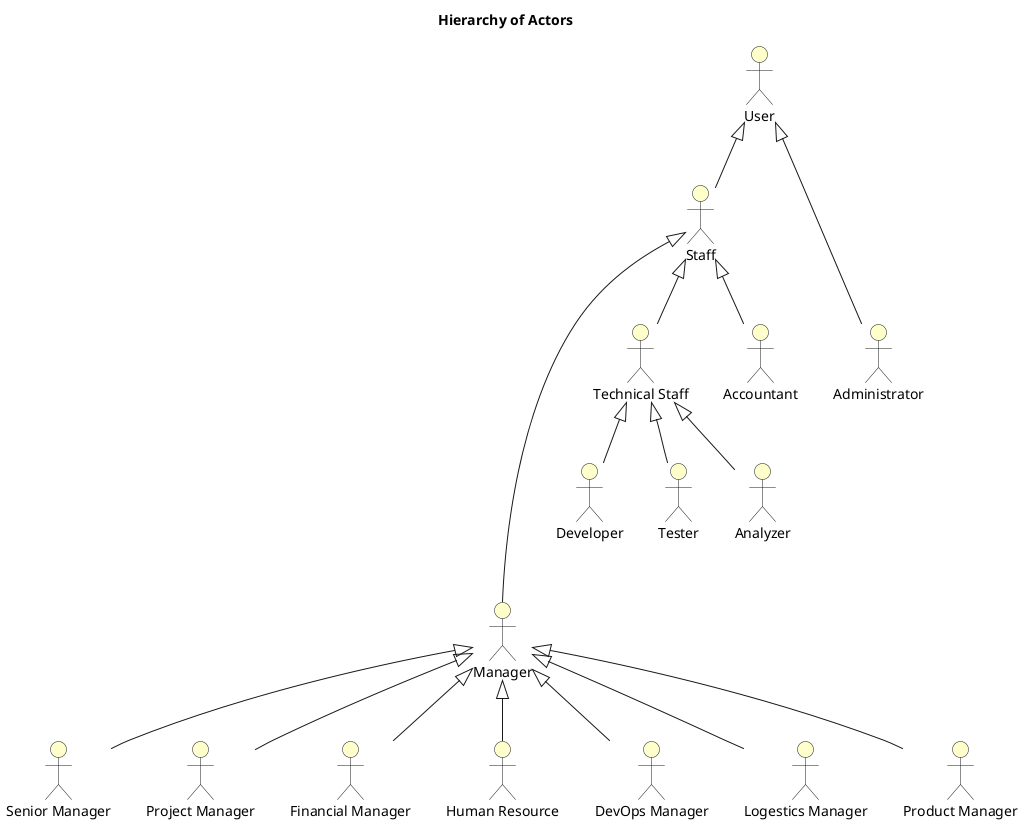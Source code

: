 @startuml

skinparam actorBackgroundColor #Business

title Hierarchy of Actors

:User: as User
:Staff: as Staff
:Manager: as Manager
:Technical Staff: as TechnicalStaff
:Manager: as Manager
:Senior Manager: as SeniorManager
:Project Manager: as PMO
:Financial Manager: as Fmanager
:Administrator: as Admin
:Human Resource: as HR
:Accountant: as Accountant
:DevOps Manager: as DevOpsManager
:Developer: as Developer
:Tester: as Tester
:Analyzer: as Analyzer
:Logestics Manager: as LogesticsManager
:Product Manager: as ProductManager

User <|--- Admin
User <|-- Staff

Staff <|-- TechnicalStaff
Staff <|-- Accountant
Staff <|---- Manager

TechnicalStaff <|-- Developer
TechnicalStaff <|-- Tester
TechnicalStaff <|-- Analyzer

Manager <|-- SeniorManager
Manager <|-- PMO
Manager <|-- Fmanager
Manager <|-- DevOpsManager
Manager <|-- HR
Manager <|-- LogesticsManager
Manager <|-- ProductManager

@enduml